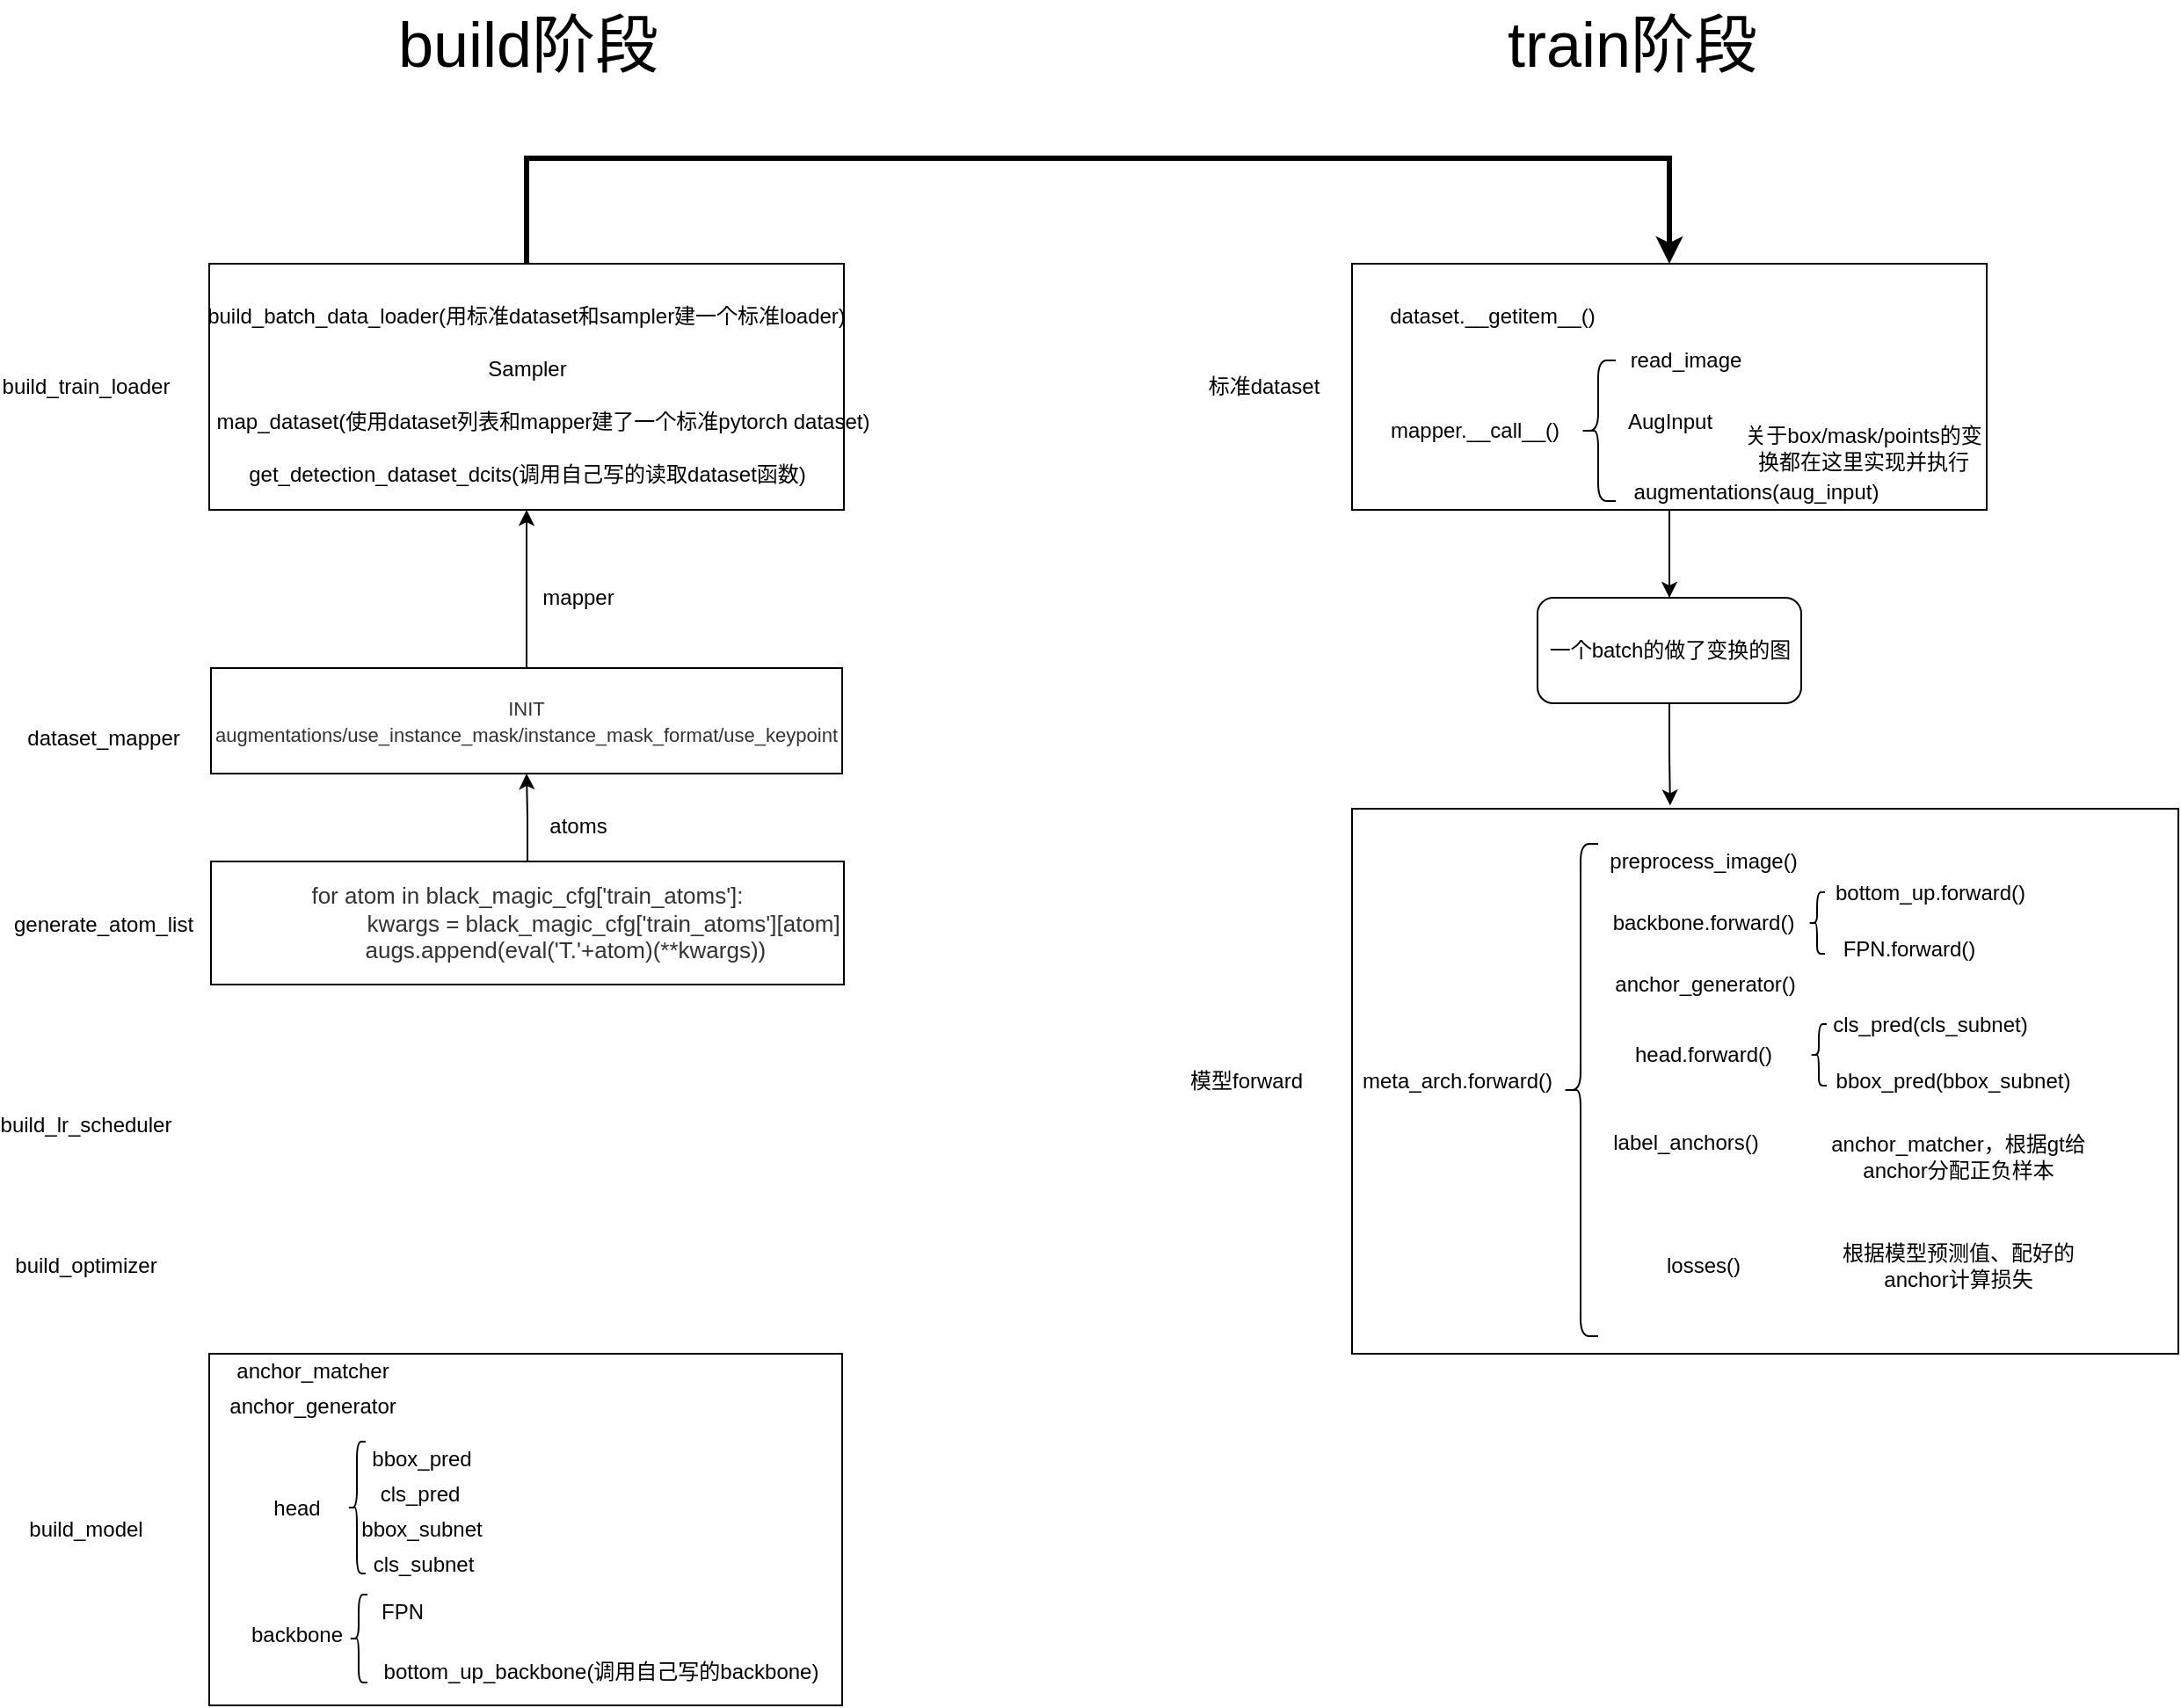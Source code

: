 <mxfile version="12.2.4" pages="1"><diagram id="-EnpOxD9WCUp6FZuA8vF" name="RetinaNet"><mxGraphModel dx="1039" dy="-2942" grid="1" gridSize="10" guides="1" tooltips="1" connect="1" arrows="1" fold="1" page="1" pageScale="1" pageWidth="827" pageHeight="1169" math="0" shadow="0"><root><mxCell id="0"/><mxCell id="1" parent="0"/><mxCell id="3" value="build_model" style="text;html=1;strokeColor=none;fillColor=none;align=center;verticalAlign=middle;whiteSpace=wrap;rounded=0;" parent="1" vertex="1"><mxGeometry x="70" y="4430" width="40" height="20" as="geometry"/></mxCell><mxCell id="4" value="" style="rounded=0;whiteSpace=wrap;html=1;" parent="1" vertex="1"><mxGeometry x="160" y="4340" width="360" height="200" as="geometry"/></mxCell><mxCell id="5" value="backbone" style="text;html=1;strokeColor=none;fillColor=none;align=center;verticalAlign=middle;whiteSpace=wrap;rounded=0;" parent="1" vertex="1"><mxGeometry x="190" y="4490" width="40" height="20" as="geometry"/></mxCell><mxCell id="6" value="" style="shape=curlyBracket;whiteSpace=wrap;html=1;rounded=1;" parent="1" vertex="1"><mxGeometry x="240" y="4477" width="10" height="50" as="geometry"/></mxCell><mxCell id="7" value="bottom_up_backbone(调用自己写的backbone)" style="text;html=1;strokeColor=none;fillColor=none;align=center;verticalAlign=middle;whiteSpace=wrap;rounded=0;" parent="1" vertex="1"><mxGeometry x="230" y="4514" width="306" height="13" as="geometry"/></mxCell><mxCell id="10" value="FPN" style="text;html=1;strokeColor=none;fillColor=none;align=center;verticalAlign=middle;whiteSpace=wrap;rounded=0;" parent="1" vertex="1"><mxGeometry x="250" y="4477" width="40" height="20" as="geometry"/></mxCell><mxCell id="11" value="head" style="text;html=1;strokeColor=none;fillColor=none;align=center;verticalAlign=middle;whiteSpace=wrap;rounded=0;" parent="1" vertex="1"><mxGeometry x="190" y="4417.5" width="40" height="20" as="geometry"/></mxCell><mxCell id="12" value="" style="shape=curlyBracket;whiteSpace=wrap;html=1;rounded=1;" parent="1" vertex="1"><mxGeometry x="239" y="4390" width="10" height="75" as="geometry"/></mxCell><mxCell id="13" value="cls_subnet" style="text;html=1;strokeColor=none;fillColor=none;align=center;verticalAlign=middle;whiteSpace=wrap;rounded=0;" parent="1" vertex="1"><mxGeometry x="262" y="4450" width="40" height="20" as="geometry"/></mxCell><mxCell id="14" value="bbox_subnet" style="text;html=1;strokeColor=none;fillColor=none;align=center;verticalAlign=middle;whiteSpace=wrap;rounded=0;" parent="1" vertex="1"><mxGeometry x="261" y="4430" width="40" height="20" as="geometry"/></mxCell><mxCell id="15" value="cls_pred" style="text;html=1;strokeColor=none;fillColor=none;align=center;verticalAlign=middle;whiteSpace=wrap;rounded=0;" parent="1" vertex="1"><mxGeometry x="260" y="4410" width="40" height="20" as="geometry"/></mxCell><mxCell id="16" value="bbox_pred" style="text;html=1;strokeColor=none;fillColor=none;align=center;verticalAlign=middle;whiteSpace=wrap;rounded=0;" parent="1" vertex="1"><mxGeometry x="261" y="4390" width="40" height="20" as="geometry"/></mxCell><mxCell id="17" value="anchor_generator" style="text;html=1;strokeColor=none;fillColor=none;align=center;verticalAlign=middle;whiteSpace=wrap;rounded=0;" parent="1" vertex="1"><mxGeometry x="199" y="4360" width="40" height="20" as="geometry"/></mxCell><mxCell id="18" value="anchor_matcher" style="text;html=1;strokeColor=none;fillColor=none;align=center;verticalAlign=middle;whiteSpace=wrap;rounded=0;" parent="1" vertex="1"><mxGeometry x="199" y="4340" width="40" height="20" as="geometry"/></mxCell><mxCell id="19" value="build_optimizer" style="text;html=1;strokeColor=none;fillColor=none;align=center;verticalAlign=middle;whiteSpace=wrap;rounded=0;" parent="1" vertex="1"><mxGeometry x="70" y="4280" width="40" height="20" as="geometry"/></mxCell><mxCell id="20" value="build_lr_scheduler" style="text;html=1;strokeColor=none;fillColor=none;align=center;verticalAlign=middle;whiteSpace=wrap;rounded=0;" parent="1" vertex="1"><mxGeometry x="70" y="4200" width="40" height="20" as="geometry"/></mxCell><mxCell id="23" value="generate_atom_list" style="text;html=1;strokeColor=none;fillColor=none;align=center;verticalAlign=middle;whiteSpace=wrap;rounded=0;" parent="1" vertex="1"><mxGeometry x="80" y="4086" width="40" height="20" as="geometry"/></mxCell><mxCell id="32" style="edgeStyle=orthogonalEdgeStyle;rounded=0;orthogonalLoop=1;jettySize=auto;html=1;exitX=0.5;exitY=0;exitDx=0;exitDy=0;entryX=0.5;entryY=1;entryDx=0;entryDy=0;" parent="1" source="27" target="29" edge="1"><mxGeometry relative="1" as="geometry"/></mxCell><mxCell id="27" value="&lt;span style=&quot;color: rgb(50 , 50 , 50) ; white-space: normal ; background-color: rgba(255 , 255 , 255 , 0.01) ; font-size: 13px&quot;&gt;&lt;font style=&quot;font-size: 13px&quot;&gt;for atom in black_magic_cfg['train_atoms']:&lt;/font&gt;&lt;/span&gt;&lt;div style=&quot;resize: none ; outline: 0px ; color: rgb(50 , 50 , 50) ; white-space: normal ; font-size: 13px&quot;&gt;&lt;/div&gt;&lt;span style=&quot;color: rgb(50 , 50 , 50) ; white-space: normal ; background-color: rgba(255 , 255 , 255 , 0.01) ; font-size: 13px&quot;&gt;&lt;font style=&quot;font-size: 13px&quot;&gt;&amp;nbsp; &amp;nbsp; &amp;nbsp; &amp;nbsp; &amp;nbsp; &amp;nbsp; &amp;nbsp; &amp;nbsp; &amp;nbsp; &amp;nbsp; &amp;nbsp; &amp;nbsp; kwargs = black_magic_cfg['train_atoms'][atom]&lt;/font&gt;&lt;/span&gt;&lt;div style=&quot;resize: none ; outline: 0px ; color: rgb(50 , 50 , 50) ; white-space: normal ; font-size: 13px&quot;&gt;&lt;/div&gt;&lt;span style=&quot;color: rgb(50 , 50 , 50) ; white-space: normal ; background-color: rgba(255 , 255 , 255 , 0.01) ; font-size: 13px&quot;&gt;&lt;font style=&quot;font-size: 13px&quot;&gt;&amp;nbsp;&amp;nbsp;&amp;nbsp;&amp;nbsp;&amp;nbsp;&amp;nbsp;&amp;nbsp;&amp;nbsp;&amp;nbsp;&amp;nbsp;&amp;nbsp;&amp;nbsp;augs.append(eval('T.'+atom)(**kwargs))&lt;/font&gt;&lt;/span&gt;" style="rounded=0;whiteSpace=wrap;html=1;" parent="1" vertex="1"><mxGeometry x="161" y="4060" width="360" height="70" as="geometry"/></mxCell><mxCell id="28" value="dataset_mapper" style="text;html=1;strokeColor=none;fillColor=none;align=center;verticalAlign=middle;whiteSpace=wrap;rounded=0;" parent="1" vertex="1"><mxGeometry x="80" y="3980" width="40" height="20" as="geometry"/></mxCell><mxCell id="34" style="edgeStyle=orthogonalEdgeStyle;rounded=0;orthogonalLoop=1;jettySize=auto;html=1;exitX=0.5;exitY=0;exitDx=0;exitDy=0;entryX=0.5;entryY=1;entryDx=0;entryDy=0;" parent="1" source="29" target="33" edge="1"><mxGeometry relative="1" as="geometry"/></mxCell><mxCell id="29" value="&lt;span style=&quot;color: rgb(50 , 50 , 50) ; white-space: normal ; background-color: rgba(255 , 255 , 255 , 0.01)&quot;&gt;&lt;font style=&quot;font-size: 11px&quot;&gt;INIT augmentations/use_instance_mask/instance_mask_format/use_keypoint&lt;/font&gt;&lt;/span&gt;" style="rounded=0;whiteSpace=wrap;html=1;" parent="1" vertex="1"><mxGeometry x="161" y="3950" width="359" height="60" as="geometry"/></mxCell><mxCell id="30" value="build_train_loader" style="text;html=1;strokeColor=none;fillColor=none;align=center;verticalAlign=middle;whiteSpace=wrap;rounded=0;" parent="1" vertex="1"><mxGeometry x="70" y="3780" width="40" height="20" as="geometry"/></mxCell><mxCell id="51" style="edgeStyle=orthogonalEdgeStyle;rounded=0;orthogonalLoop=1;jettySize=auto;html=1;exitX=0.5;exitY=0;exitDx=0;exitDy=0;entryX=0.5;entryY=0;entryDx=0;entryDy=0;strokeWidth=3;" parent="1" source="33" target="50" edge="1"><mxGeometry relative="1" as="geometry"><Array as="points"><mxPoint x="340" y="3660"/><mxPoint x="991" y="3660"/></Array></mxGeometry></mxCell><mxCell id="33" value="" style="rounded=0;whiteSpace=wrap;html=1;" parent="1" vertex="1"><mxGeometry x="160" y="3720" width="361" height="140" as="geometry"/></mxCell><mxCell id="35" value="get_detection_dataset_dcits(调用自己写的读取dataset函数)" style="text;html=1;strokeColor=none;fillColor=none;align=center;verticalAlign=middle;whiteSpace=wrap;rounded=0;" parent="1" vertex="1"><mxGeometry x="175.5" y="3830" width="330" height="20" as="geometry"/></mxCell><mxCell id="41" value="atoms" style="text;html=1;strokeColor=none;fillColor=none;align=center;verticalAlign=middle;whiteSpace=wrap;rounded=0;" parent="1" vertex="1"><mxGeometry x="350" y="4030" width="40" height="20" as="geometry"/></mxCell><mxCell id="42" value="mapper" style="text;html=1;strokeColor=none;fillColor=none;align=center;verticalAlign=middle;whiteSpace=wrap;rounded=0;" parent="1" vertex="1"><mxGeometry x="350" y="3900" width="40" height="20" as="geometry"/></mxCell><mxCell id="43" value="map_dataset(使用dataset列表和mapper建了一个标准pytorch dataset)" style="text;html=1;strokeColor=none;fillColor=none;align=center;verticalAlign=middle;whiteSpace=wrap;rounded=0;" parent="1" vertex="1"><mxGeometry x="145" y="3800" width="410" height="20" as="geometry"/></mxCell><mxCell id="44" value="Sampler" style="text;html=1;strokeColor=none;fillColor=none;align=center;verticalAlign=middle;whiteSpace=wrap;rounded=0;" parent="1" vertex="1"><mxGeometry x="320.5" y="3770" width="40" height="20" as="geometry"/></mxCell><mxCell id="45" value="build_batch_data_loader(用标准dataset和sampler建一个标准loader)" style="text;html=1;strokeColor=none;fillColor=none;align=center;verticalAlign=middle;whiteSpace=wrap;rounded=0;" parent="1" vertex="1"><mxGeometry x="126" y="3740" width="429" height="20" as="geometry"/></mxCell><mxCell id="46" value="&lt;font style=&quot;font-size: 36px&quot;&gt;build阶段&lt;/font&gt;" style="text;html=1;strokeColor=none;fillColor=none;align=center;verticalAlign=middle;whiteSpace=wrap;rounded=0;perimeterSpacing=0;" parent="1" vertex="1"><mxGeometry x="251.5" y="3570" width="179" height="50" as="geometry"/></mxCell><mxCell id="47" value="&lt;font style=&quot;font-size: 36px&quot;&gt;train阶段&lt;/font&gt;" style="text;html=1;strokeColor=none;fillColor=none;align=center;verticalAlign=middle;whiteSpace=wrap;rounded=0;perimeterSpacing=0;" parent="1" vertex="1"><mxGeometry x="880" y="3570" width="179" height="50" as="geometry"/></mxCell><mxCell id="48" value="标准dataset" style="text;html=1;strokeColor=none;fillColor=none;align=center;verticalAlign=middle;whiteSpace=wrap;rounded=0;" parent="1" vertex="1"><mxGeometry x="720" y="3775" width="80" height="30" as="geometry"/></mxCell><mxCell id="63" style="edgeStyle=orthogonalEdgeStyle;rounded=0;orthogonalLoop=1;jettySize=auto;html=1;entryX=0.5;entryY=0;entryDx=0;entryDy=0;strokeWidth=1;" parent="1" source="50" target="61" edge="1"><mxGeometry relative="1" as="geometry"/></mxCell><mxCell id="50" value="" style="rounded=0;whiteSpace=wrap;html=1;" parent="1" vertex="1"><mxGeometry x="810" y="3720" width="361" height="140" as="geometry"/></mxCell><mxCell id="52" value="dataset.__getitem__()" style="text;html=1;strokeColor=none;fillColor=none;align=center;verticalAlign=middle;whiteSpace=wrap;rounded=0;" parent="1" vertex="1"><mxGeometry x="870" y="3740" width="40" height="20" as="geometry"/></mxCell><mxCell id="53" value="mapper.__call__()" style="text;html=1;strokeColor=none;fillColor=none;align=center;verticalAlign=middle;whiteSpace=wrap;rounded=0;" parent="1" vertex="1"><mxGeometry x="860" y="3805" width="40" height="20" as="geometry"/></mxCell><mxCell id="54" value="" style="shape=curlyBracket;whiteSpace=wrap;html=1;rounded=1;" parent="1" vertex="1"><mxGeometry x="940" y="3775" width="20" height="80" as="geometry"/></mxCell><mxCell id="55" value="read_image" style="text;html=1;strokeColor=none;fillColor=none;align=center;verticalAlign=middle;whiteSpace=wrap;rounded=0;" parent="1" vertex="1"><mxGeometry x="980" y="3765" width="40" height="20" as="geometry"/></mxCell><mxCell id="58" value="AugInput" style="text;html=1;strokeColor=none;fillColor=none;align=center;verticalAlign=middle;whiteSpace=wrap;rounded=0;" parent="1" vertex="1"><mxGeometry x="970.5" y="3800" width="40" height="20" as="geometry"/></mxCell><mxCell id="59" value="augmentations(aug_input)" style="text;html=1;strokeColor=none;fillColor=none;align=center;verticalAlign=middle;whiteSpace=wrap;rounded=0;" parent="1" vertex="1"><mxGeometry x="1020" y="3840" width="40" height="20" as="geometry"/></mxCell><mxCell id="60" value="关于box/mask/points的变换都在这里实现并执行" style="text;html=1;strokeColor=none;fillColor=none;align=center;verticalAlign=middle;whiteSpace=wrap;rounded=0;" parent="1" vertex="1"><mxGeometry x="1031" y="3815" width="140" height="20" as="geometry"/></mxCell><mxCell id="86" style="edgeStyle=orthogonalEdgeStyle;rounded=0;orthogonalLoop=1;jettySize=auto;html=1;entryX=0.385;entryY=-0.006;entryDx=0;entryDy=0;entryPerimeter=0;strokeWidth=1;" parent="1" source="61" target="65" edge="1"><mxGeometry relative="1" as="geometry"/></mxCell><mxCell id="61" value="一个batch的做了变换的图" style="rounded=1;whiteSpace=wrap;html=1;" parent="1" vertex="1"><mxGeometry x="915.5" y="3910" width="150" height="60" as="geometry"/></mxCell><mxCell id="64" value="模型forward" style="text;html=1;strokeColor=none;fillColor=none;align=center;verticalAlign=middle;whiteSpace=wrap;rounded=0;" parent="1" vertex="1"><mxGeometry x="710" y="4170" width="80" height="30" as="geometry"/></mxCell><mxCell id="65" value="" style="rounded=0;whiteSpace=wrap;html=1;" parent="1" vertex="1"><mxGeometry x="810" y="4030" width="470" height="310" as="geometry"/></mxCell><mxCell id="66" value="meta_arch.forward()" style="text;html=1;strokeColor=none;fillColor=none;align=center;verticalAlign=middle;whiteSpace=wrap;rounded=0;" parent="1" vertex="1"><mxGeometry x="850" y="4175" width="40" height="20" as="geometry"/></mxCell><mxCell id="68" value="" style="shape=curlyBracket;whiteSpace=wrap;html=1;rounded=1;" parent="1" vertex="1"><mxGeometry x="930" y="4050" width="20" height="280" as="geometry"/></mxCell><mxCell id="69" value="preprocess_image()" style="text;html=1;strokeColor=none;fillColor=none;align=center;verticalAlign=middle;whiteSpace=wrap;rounded=0;" parent="1" vertex="1"><mxGeometry x="990" y="4050" width="40" height="20" as="geometry"/></mxCell><mxCell id="70" value="backbone.forward()" style="text;html=1;strokeColor=none;fillColor=none;align=center;verticalAlign=middle;whiteSpace=wrap;rounded=0;" parent="1" vertex="1"><mxGeometry x="990" y="4085" width="40" height="20" as="geometry"/></mxCell><mxCell id="71" value="anchor_generator()" style="text;html=1;strokeColor=none;fillColor=none;align=center;verticalAlign=middle;whiteSpace=wrap;rounded=0;" parent="1" vertex="1"><mxGeometry x="991" y="4120" width="40" height="20" as="geometry"/></mxCell><mxCell id="72" value="head.forward()" style="text;html=1;strokeColor=none;fillColor=none;align=center;verticalAlign=middle;whiteSpace=wrap;rounded=0;" parent="1" vertex="1"><mxGeometry x="990" y="4160" width="40" height="20" as="geometry"/></mxCell><mxCell id="73" value="" style="shape=curlyBracket;whiteSpace=wrap;html=1;rounded=1;" parent="1" vertex="1"><mxGeometry x="1070" y="4077.5" width="9" height="35" as="geometry"/></mxCell><mxCell id="74" value="bottom_up.forward()" style="text;html=1;strokeColor=none;fillColor=none;align=center;verticalAlign=middle;whiteSpace=wrap;rounded=0;" parent="1" vertex="1"><mxGeometry x="1119" y="4067.5" width="40" height="20" as="geometry"/></mxCell><mxCell id="75" value="FPN.forward()" style="text;html=1;strokeColor=none;fillColor=none;align=center;verticalAlign=middle;whiteSpace=wrap;rounded=0;" parent="1" vertex="1"><mxGeometry x="1107" y="4100" width="40" height="20" as="geometry"/></mxCell><mxCell id="77" value="" style="shape=curlyBracket;whiteSpace=wrap;html=1;rounded=1;" parent="1" vertex="1"><mxGeometry x="1071" y="4152.5" width="9" height="35" as="geometry"/></mxCell><mxCell id="80" value="cls_pred(cls_subnet)" style="text;html=1;strokeColor=none;fillColor=none;align=center;verticalAlign=middle;whiteSpace=wrap;rounded=0;" parent="1" vertex="1"><mxGeometry x="1119" y="4142.5" width="40" height="20" as="geometry"/></mxCell><mxCell id="81" value="bbox_pred(bbox_subnet)" style="text;html=1;strokeColor=none;fillColor=none;align=center;verticalAlign=middle;whiteSpace=wrap;rounded=0;" parent="1" vertex="1"><mxGeometry x="1132" y="4174.5" width="40" height="20" as="geometry"/></mxCell><mxCell id="82" value="label_anchors()" style="text;html=1;strokeColor=none;fillColor=none;align=center;verticalAlign=middle;whiteSpace=wrap;rounded=0;" parent="1" vertex="1"><mxGeometry x="980" y="4210" width="40" height="20" as="geometry"/></mxCell><mxCell id="83" value="anchor_matcher，根据gt给anchor分配正负样本" style="text;html=1;strokeColor=none;fillColor=none;align=center;verticalAlign=middle;whiteSpace=wrap;rounded=0;" parent="1" vertex="1"><mxGeometry x="1070" y="4218" width="170" height="20" as="geometry"/></mxCell><mxCell id="84" value="losses()" style="text;html=1;strokeColor=none;fillColor=none;align=center;verticalAlign=middle;whiteSpace=wrap;rounded=0;" parent="1" vertex="1"><mxGeometry x="990" y="4280" width="40" height="20" as="geometry"/></mxCell><mxCell id="85" value="根据模型预测值、配好的anchor计算损失" style="text;html=1;strokeColor=none;fillColor=none;align=center;verticalAlign=middle;whiteSpace=wrap;rounded=0;" parent="1" vertex="1"><mxGeometry x="1070" y="4280" width="170" height="20" as="geometry"/></mxCell></root></mxGraphModel></diagram></mxfile>